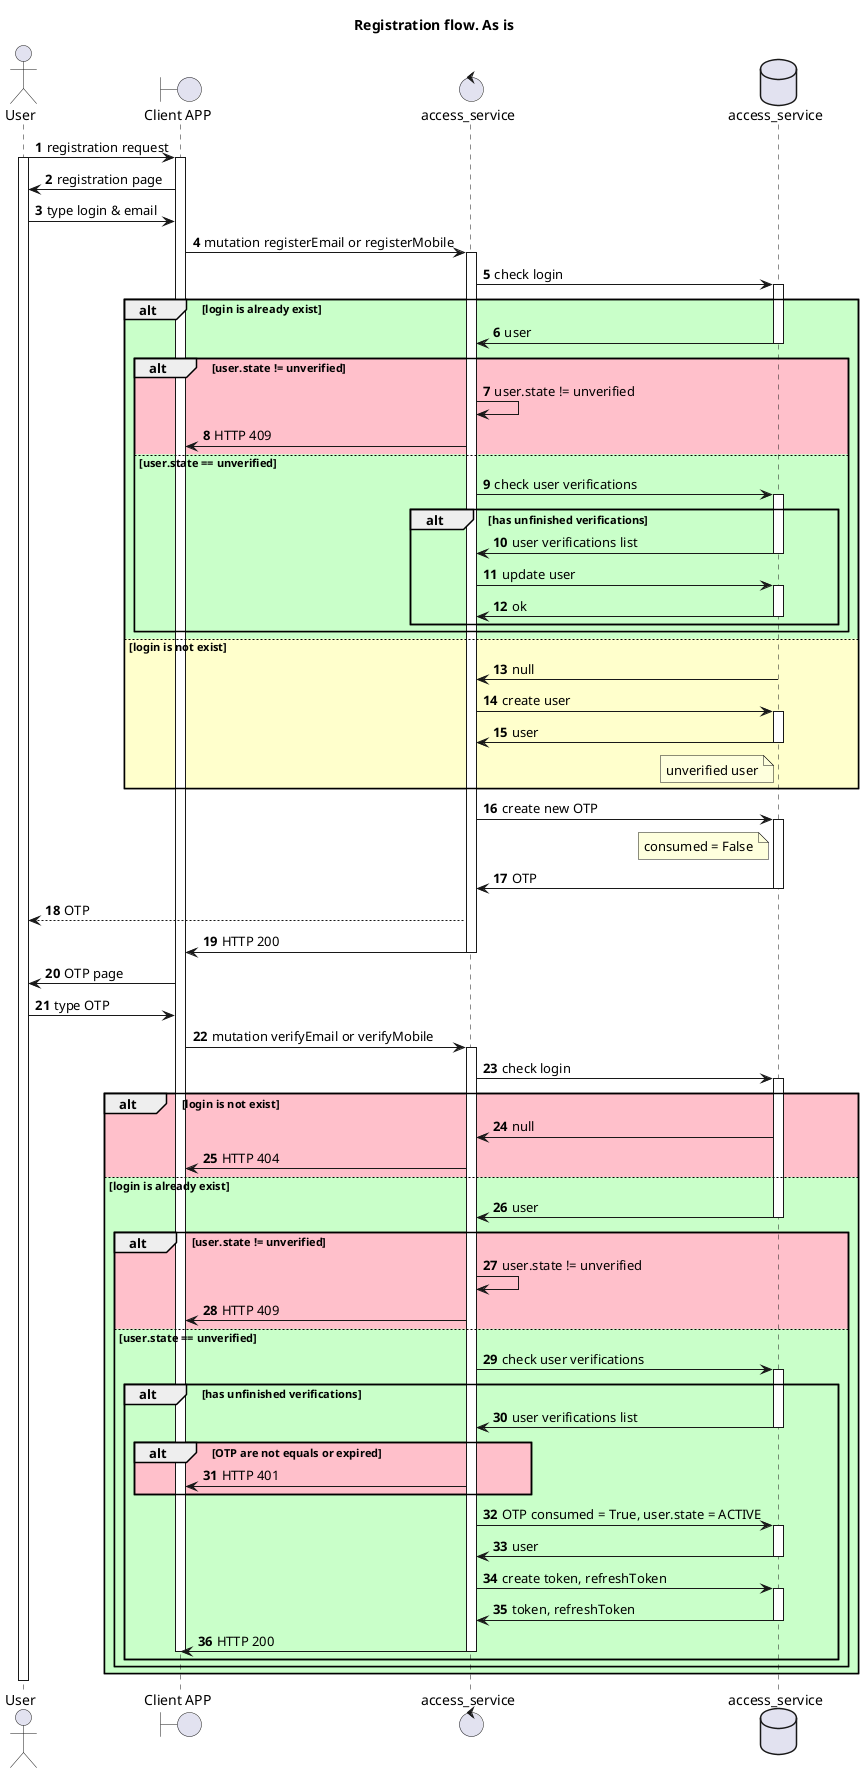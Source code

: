 @startuml

title "Registration flow. As is"

actor User as U
boundary "Client APP" as GUI
control "access_service" as AC
database "access_service" as DB

autonumber

U -> GUI: registration request
activate U
activate GUI
GUI -> U: registration page
U -> GUI: type login & email
GUI -> AC: mutation registerEmail or registerMobile
activate AC
AC -> DB: check login
activate DB
alt #Technology login is already exist
AC <- DB: user
deactivate DB
alt #Pink user.state != unverified
AC -> AC: user.state != unverified
AC -> GUI: HTTP 409
else #Technology user.state == unverified
AC -> DB: check user verifications
activate DB
alt #Technology has unfinished verifications
AC <- DB: user verifications list
deactivate DB
AC -> DB: update user
activate DB
AC <- DB: ok
deactivate DB
end
end 
else #Business login is not exist
DB -> AC: null


AC -> DB: create user
activate DB

AC <- DB: user
note left DB
unverified user
end note
deactivate DB
end
AC -> DB: create new OTP
activate DB
note left DB
consumed = False
end note
AC <- DB: OTP
deactivate DB
AC --> U: OTP
AC -> GUI: HTTP 200
deactivate AC


GUI -> U: OTP page
U -> GUI: type OTP
GUI -> AC: mutation verifyEmail or verifyMobile
activate AC
AC -> DB: check login
activate DB

alt #Pink login is not exist
DB -> AC: null
AC -> GUI: HTTP 404
else #Technology login is already exist
AC <- DB: user
deactivate DB

alt #Pink user.state != unverified
AC -> AC: user.state != unverified
AC -> GUI: HTTP 409
else #Technology user.state == unverified
AC -> DB: check user verifications
activate DB
alt #Technology has unfinished verifications
AC <- DB: user verifications list
deactivate DB
alt #Pink OTP are not equals or expired
AC -> GUI: HTTP 401
end
AC -> DB: OTP consumed = True, user.state = ACTIVE
activate DB
DB -> AC: user
deactivate DB


AC -> DB: create token, refreshToken
activate DB
DB -> AC: token, refreshToken
deactivate DB
AC -> GUI: HTTP 200
deactivate AC
deactivate GUI
end
end 
end
deactivate U
@enduml